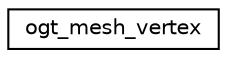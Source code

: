 digraph "Graphical Class Hierarchy"
{
 // LATEX_PDF_SIZE
  edge [fontname="Helvetica",fontsize="10",labelfontname="Helvetica",labelfontsize="10"];
  node [fontname="Helvetica",fontsize="10",shape=record];
  rankdir="LR";
  Node0 [label="ogt_mesh_vertex",height=0.2,width=0.4,color="black", fillcolor="white", style="filled",URL="$de/d6e/structogt__mesh__vertex.htm",tooltip=" "];
}
